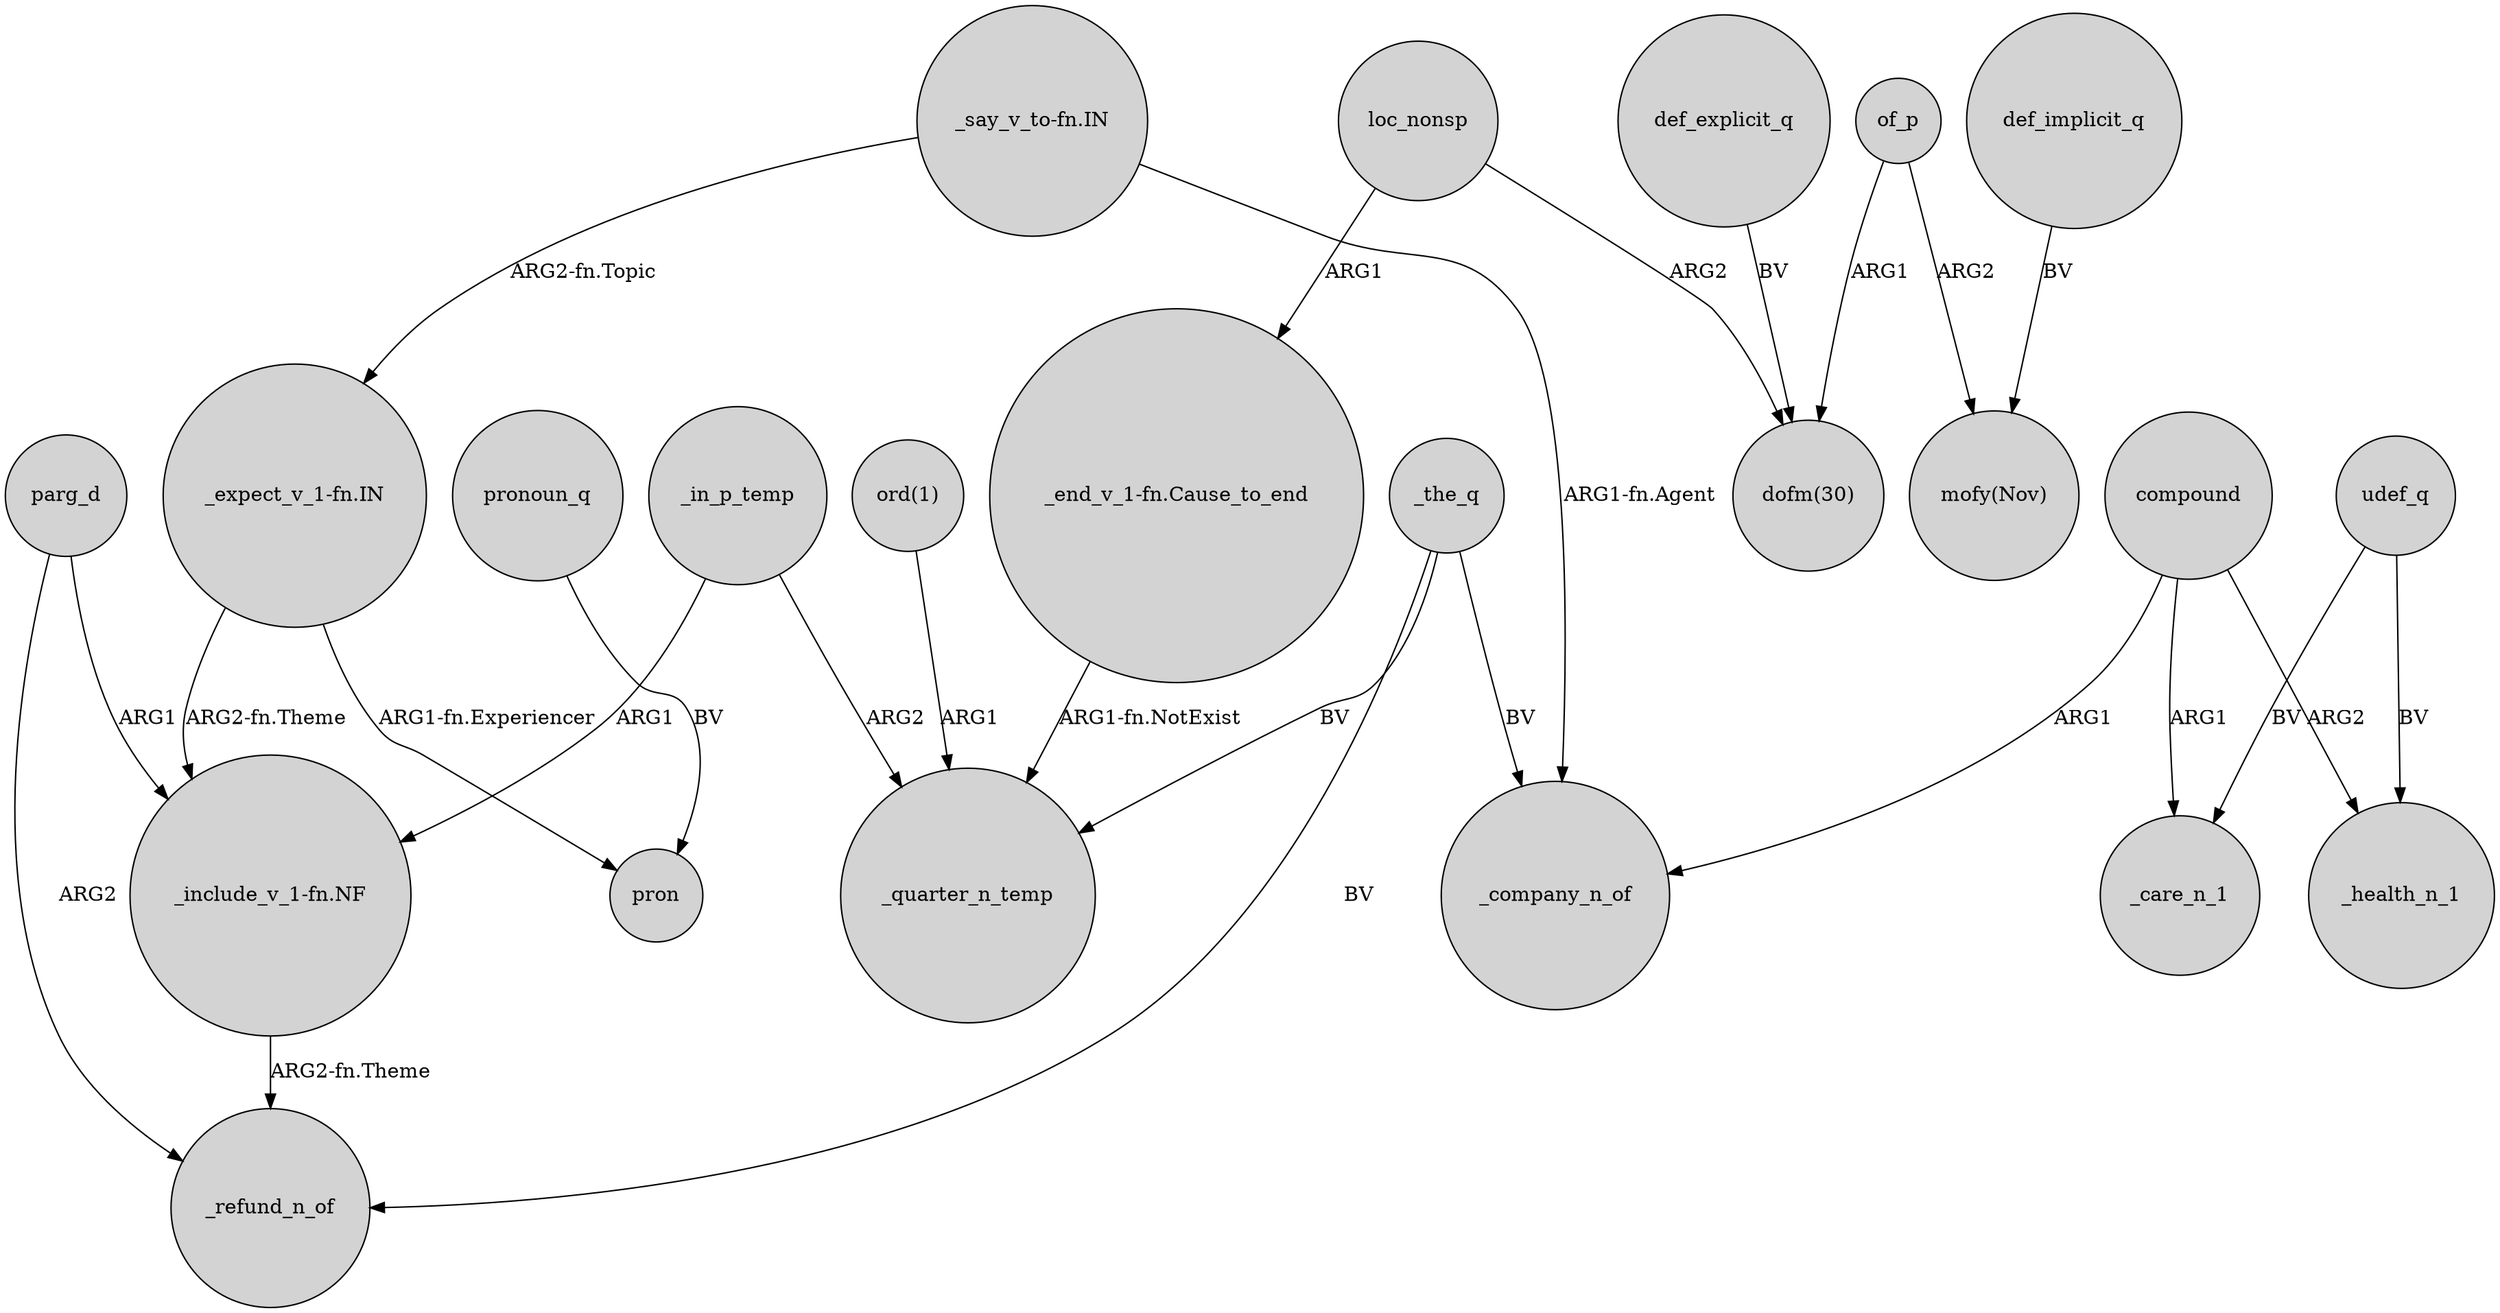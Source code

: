 digraph {
	node [shape=circle style=filled]
	_in_p_temp -> "_include_v_1-fn.NF" [label=ARG1]
	"_end_v_1-fn.Cause_to_end" -> _quarter_n_temp [label="ARG1-fn.NotExist"]
	udef_q -> _care_n_1 [label=BV]
	"_include_v_1-fn.NF" -> _refund_n_of [label="ARG2-fn.Theme"]
	_the_q -> _quarter_n_temp [label=BV]
	"_expect_v_1-fn.IN" -> "_include_v_1-fn.NF" [label="ARG2-fn.Theme"]
	parg_d -> _refund_n_of [label=ARG2]
	_the_q -> _refund_n_of [label=BV]
	_the_q -> _company_n_of [label=BV]
	_in_p_temp -> _quarter_n_temp [label=ARG2]
	compound -> _company_n_of [label=ARG1]
	pronoun_q -> pron [label=BV]
	def_explicit_q -> "dofm(30)" [label=BV]
	loc_nonsp -> "dofm(30)" [label=ARG2]
	compound -> _health_n_1 [label=ARG2]
	udef_q -> _health_n_1 [label=BV]
	"ord(1)" -> _quarter_n_temp [label=ARG1]
	loc_nonsp -> "_end_v_1-fn.Cause_to_end" [label=ARG1]
	"_expect_v_1-fn.IN" -> pron [label="ARG1-fn.Experiencer"]
	"_say_v_to-fn.IN" -> _company_n_of [label="ARG1-fn.Agent"]
	"_say_v_to-fn.IN" -> "_expect_v_1-fn.IN" [label="ARG2-fn.Topic"]
	compound -> _care_n_1 [label=ARG1]
	of_p -> "mofy(Nov)" [label=ARG2]
	def_implicit_q -> "mofy(Nov)" [label=BV]
	of_p -> "dofm(30)" [label=ARG1]
	parg_d -> "_include_v_1-fn.NF" [label=ARG1]
}
